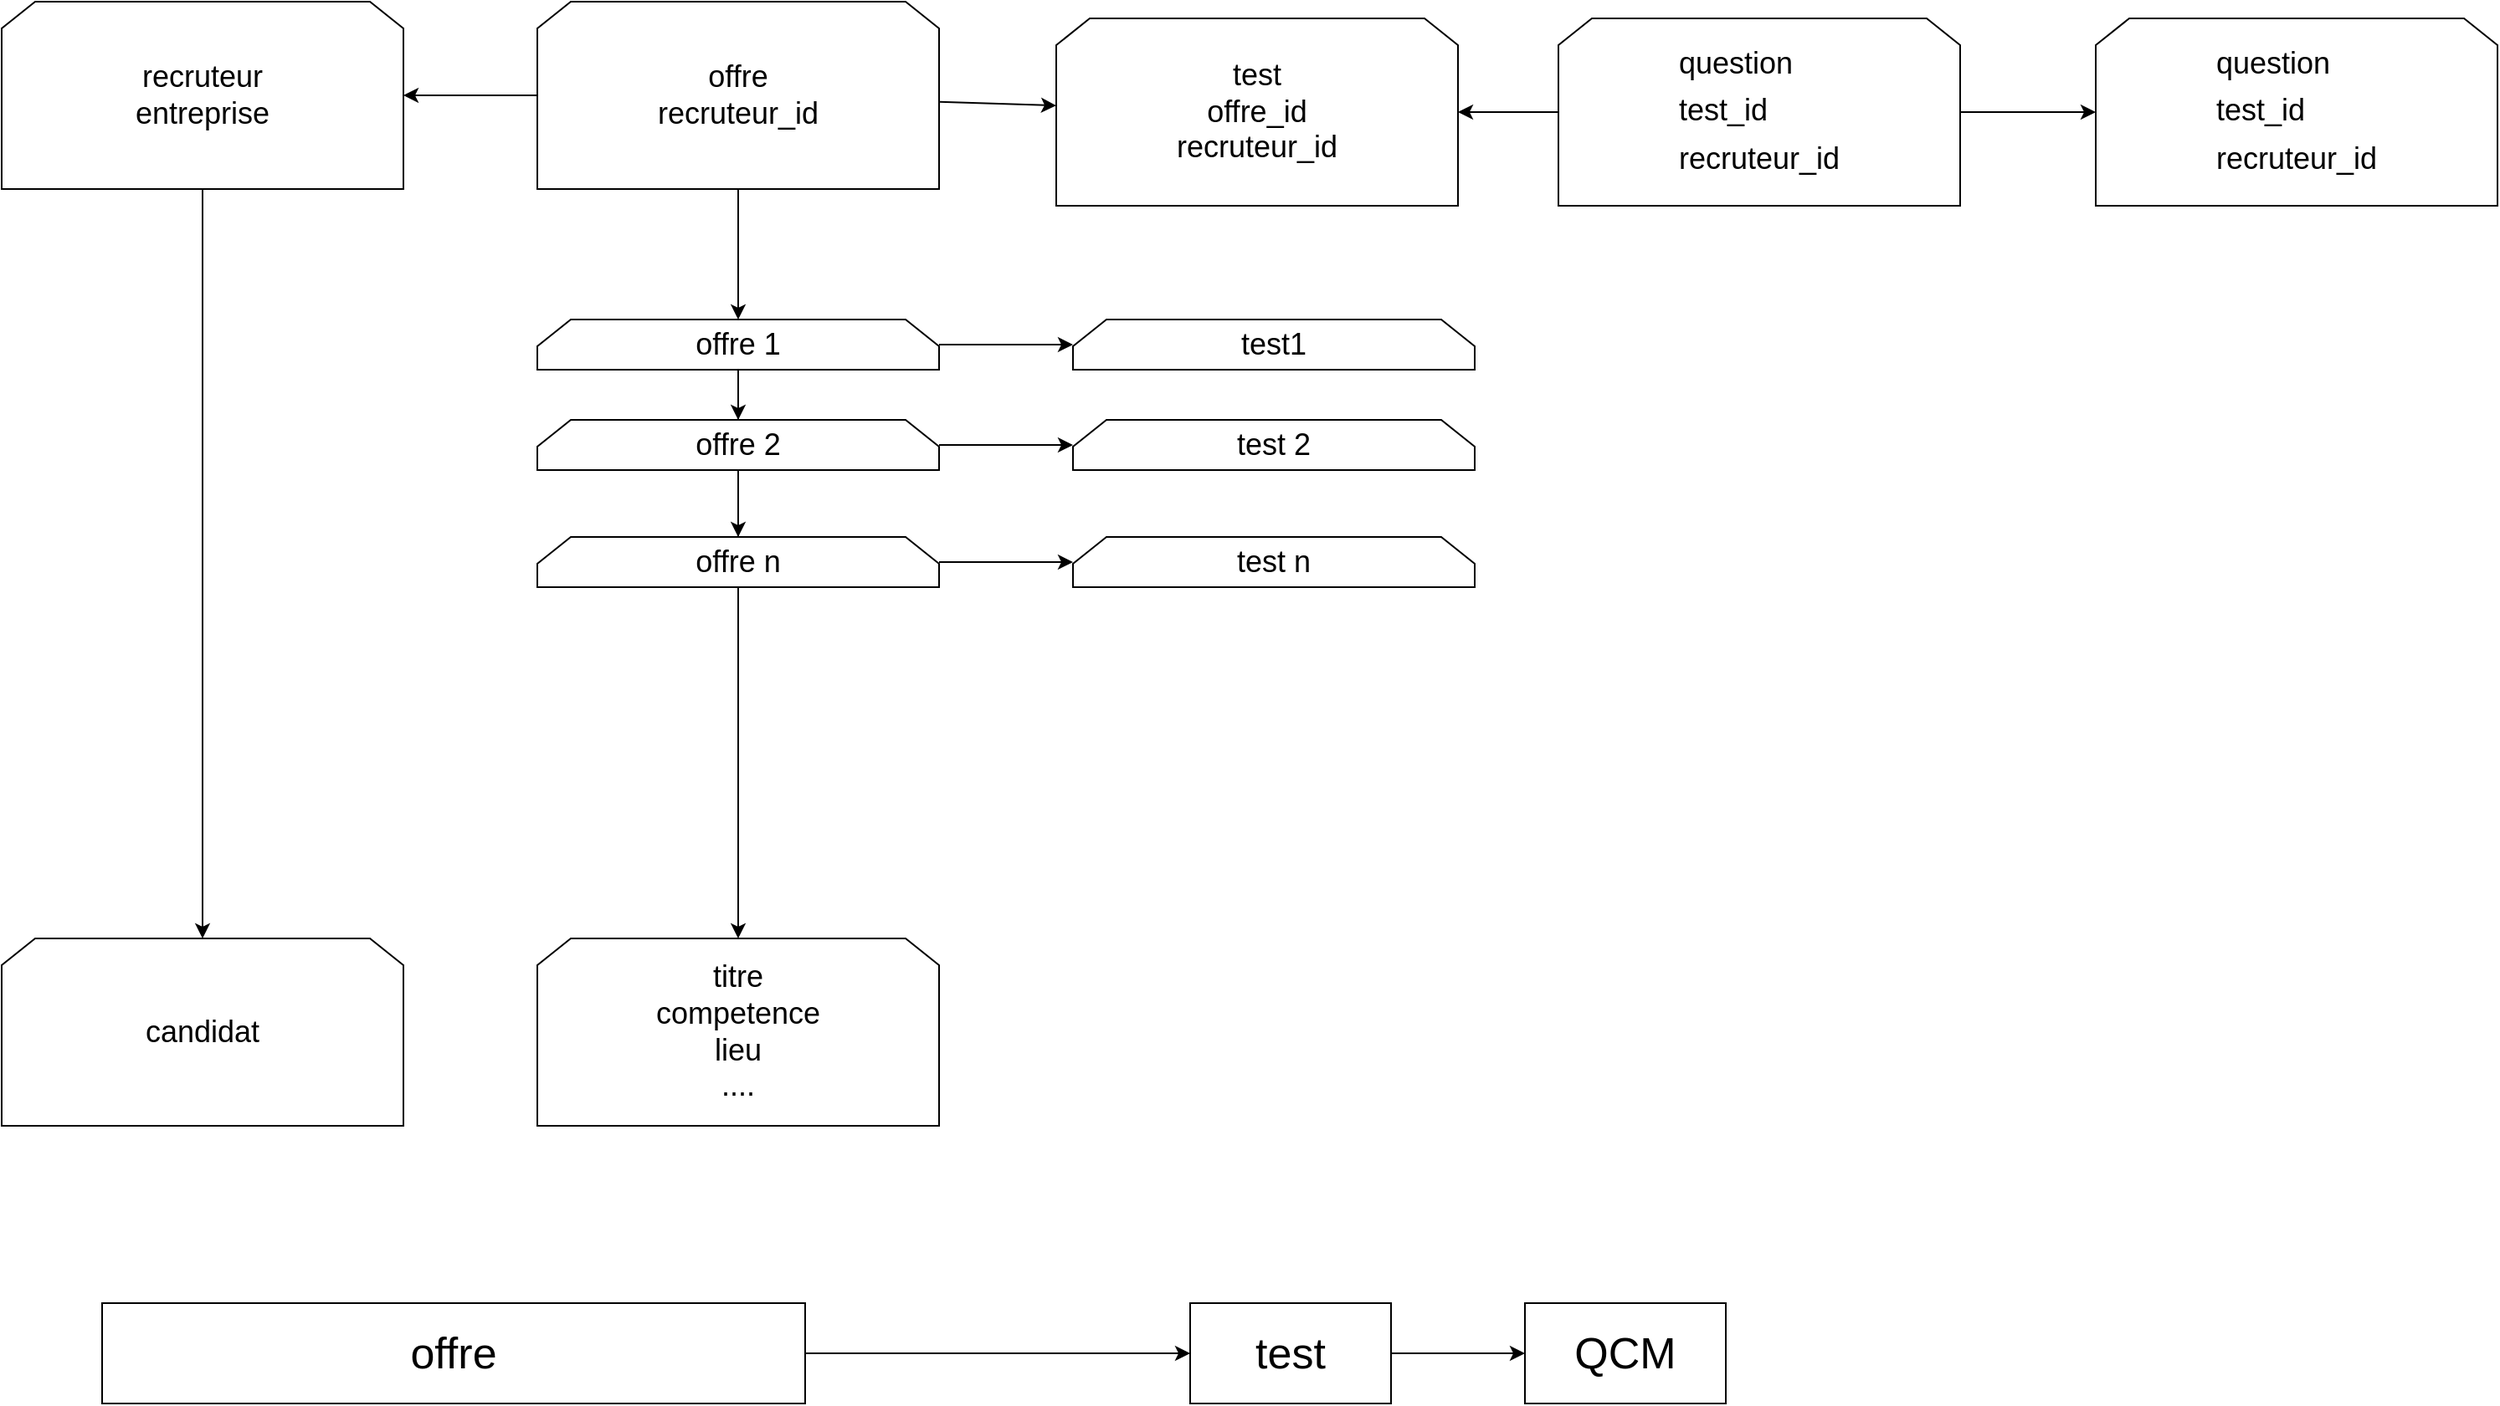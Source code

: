 <mxfile>
    <diagram id="HyHREzNDDFPVZaKYhMut" name="Page-1">
        <mxGraphModel dx="2891" dy="1627" grid="1" gridSize="10" guides="1" tooltips="1" connect="1" arrows="1" fold="1" page="1" pageScale="1" pageWidth="827" pageHeight="1169" math="0" shadow="0">
            <root>
                <mxCell id="0"/>
                <mxCell id="1" parent="0"/>
                <mxCell id="18" value="" style="edgeStyle=none;html=1;" parent="1" source="9" target="12" edge="1">
                    <mxGeometry relative="1" as="geometry"/>
                </mxCell>
                <mxCell id="20" value="" style="edgeStyle=none;html=1;" parent="1" source="9" target="19" edge="1">
                    <mxGeometry relative="1" as="geometry"/>
                </mxCell>
                <mxCell id="22" value="" style="edgeStyle=none;html=1;" parent="1" source="9" target="21" edge="1">
                    <mxGeometry relative="1" as="geometry"/>
                </mxCell>
                <mxCell id="9" value="&lt;div&gt;&lt;span style=&quot;font-size: 18px;&quot;&gt;offre&lt;/span&gt;&lt;/div&gt;&lt;div&gt;&lt;span style=&quot;font-size: 18px;&quot;&gt;recruteur_id&lt;/span&gt;&lt;/div&gt;" style="shape=loopLimit;whiteSpace=wrap;html=1;" parent="1" vertex="1">
                    <mxGeometry x="310" y="160" width="240" height="112" as="geometry"/>
                </mxCell>
                <mxCell id="13" value="" style="edgeStyle=none;html=1;" parent="1" source="10" target="12" edge="1">
                    <mxGeometry relative="1" as="geometry"/>
                </mxCell>
                <mxCell id="17" value="" style="edgeStyle=none;html=1;" parent="1" source="10" target="16" edge="1">
                    <mxGeometry relative="1" as="geometry"/>
                </mxCell>
                <mxCell id="10" value="&lt;div style=&quot;text-align: left; line-height: 220%;&quot;&gt;&lt;span style=&quot;font-size: 18px;&quot;&gt;question&lt;/span&gt;&lt;/div&gt;&lt;div style=&quot;text-align: left; line-height: 220%;&quot;&gt;&lt;span style=&quot;font-size: 18px;&quot;&gt;test_id&lt;/span&gt;&lt;/div&gt;&lt;div style=&quot;text-align: left; line-height: 220%;&quot;&gt;&lt;span style=&quot;font-size: 18px;&quot;&gt;recruteur_id&lt;/span&gt;&lt;/div&gt;" style="shape=loopLimit;whiteSpace=wrap;html=1;" parent="1" vertex="1">
                    <mxGeometry x="920" y="170" width="240" height="112" as="geometry"/>
                </mxCell>
                <mxCell id="12" value="&lt;span style=&quot;font-size: 18px;&quot;&gt;test&lt;/span&gt;&lt;div&gt;&lt;span style=&quot;font-size: 18px;&quot;&gt;offre_id&lt;/span&gt;&lt;/div&gt;&lt;div&gt;&lt;span style=&quot;font-size: 18px;&quot;&gt;recruteur_id&lt;/span&gt;&lt;/div&gt;" style="shape=loopLimit;whiteSpace=wrap;html=1;" parent="1" vertex="1">
                    <mxGeometry x="620" y="170" width="240" height="112" as="geometry"/>
                </mxCell>
                <mxCell id="16" value="&lt;div style=&quot;text-align: left; line-height: 220%;&quot;&gt;&lt;span style=&quot;font-size: 18px;&quot;&gt;question&lt;/span&gt;&lt;/div&gt;&lt;div style=&quot;text-align: left; line-height: 220%;&quot;&gt;&lt;span style=&quot;font-size: 18px;&quot;&gt;test_id&lt;/span&gt;&lt;/div&gt;&lt;div style=&quot;text-align: left; line-height: 220%;&quot;&gt;&lt;span style=&quot;font-size: 18px;&quot;&gt;recruteur_id&lt;/span&gt;&lt;/div&gt;" style="shape=loopLimit;whiteSpace=wrap;html=1;" parent="1" vertex="1">
                    <mxGeometry x="1241" y="170" width="240" height="112" as="geometry"/>
                </mxCell>
                <mxCell id="24" value="" style="edgeStyle=none;html=1;" parent="1" source="19" target="23" edge="1">
                    <mxGeometry relative="1" as="geometry"/>
                </mxCell>
                <mxCell id="19" value="&lt;div&gt;&lt;span style=&quot;font-size: 18px;&quot;&gt;recruteur&lt;/span&gt;&lt;/div&gt;&lt;div&gt;&lt;span style=&quot;font-size: 18px;&quot;&gt;entreprise&lt;/span&gt;&lt;/div&gt;" style="shape=loopLimit;whiteSpace=wrap;html=1;" parent="1" vertex="1">
                    <mxGeometry x="-10" y="160" width="240" height="112" as="geometry"/>
                </mxCell>
                <mxCell id="26" value="" style="edgeStyle=none;html=1;" parent="1" source="21" target="25" edge="1">
                    <mxGeometry relative="1" as="geometry"/>
                </mxCell>
                <mxCell id="28" value="" style="edgeStyle=none;html=1;" parent="1" source="21" target="27" edge="1">
                    <mxGeometry relative="1" as="geometry"/>
                </mxCell>
                <mxCell id="30" value="" style="edgeStyle=none;html=1;" parent="1" source="21" target="29" edge="1">
                    <mxGeometry relative="1" as="geometry"/>
                </mxCell>
                <mxCell id="21" value="&lt;div&gt;&lt;span style=&quot;font-size: 18px;&quot;&gt;offre 1&lt;/span&gt;&lt;/div&gt;" style="shape=loopLimit;whiteSpace=wrap;html=1;" parent="1" vertex="1">
                    <mxGeometry x="310" y="350" width="240" height="30" as="geometry"/>
                </mxCell>
                <mxCell id="23" value="&lt;div&gt;&lt;span style=&quot;font-size: 18px;&quot;&gt;candidat&lt;/span&gt;&lt;/div&gt;" style="shape=loopLimit;whiteSpace=wrap;html=1;" parent="1" vertex="1">
                    <mxGeometry x="-10" y="720" width="240" height="112" as="geometry"/>
                </mxCell>
                <mxCell id="25" value="&lt;div&gt;&lt;span style=&quot;font-size: 18px;&quot;&gt;titre&lt;/span&gt;&lt;/div&gt;&lt;div&gt;&lt;span style=&quot;font-size: 18px;&quot;&gt;competence&lt;/span&gt;&lt;/div&gt;&lt;div&gt;&lt;span style=&quot;font-size: 18px;&quot;&gt;lieu&lt;/span&gt;&lt;/div&gt;&lt;div&gt;&lt;span style=&quot;font-size: 18px;&quot;&gt;....&lt;/span&gt;&lt;/div&gt;" style="shape=loopLimit;whiteSpace=wrap;html=1;" parent="1" vertex="1">
                    <mxGeometry x="310" y="720" width="240" height="112" as="geometry"/>
                </mxCell>
                <mxCell id="32" value="" style="edgeStyle=none;html=1;" parent="1" source="27" target="31" edge="1">
                    <mxGeometry relative="1" as="geometry"/>
                </mxCell>
                <mxCell id="34" value="" style="edgeStyle=none;html=1;" parent="1" source="27" target="33" edge="1">
                    <mxGeometry relative="1" as="geometry"/>
                </mxCell>
                <mxCell id="27" value="&lt;div&gt;&lt;span style=&quot;font-size: 18px;&quot;&gt;offre 2&lt;/span&gt;&lt;/div&gt;" style="shape=loopLimit;whiteSpace=wrap;html=1;" parent="1" vertex="1">
                    <mxGeometry x="310" y="410" width="240" height="30" as="geometry"/>
                </mxCell>
                <mxCell id="29" value="&lt;div&gt;&lt;span style=&quot;font-size: 18px;&quot;&gt;test1&lt;/span&gt;&lt;/div&gt;" style="shape=loopLimit;whiteSpace=wrap;html=1;" parent="1" vertex="1">
                    <mxGeometry x="630" y="350" width="240" height="30" as="geometry"/>
                </mxCell>
                <mxCell id="31" value="&lt;div&gt;&lt;span style=&quot;font-size: 18px;&quot;&gt;test 2&lt;/span&gt;&lt;/div&gt;" style="shape=loopLimit;whiteSpace=wrap;html=1;" parent="1" vertex="1">
                    <mxGeometry x="630" y="410" width="240" height="30" as="geometry"/>
                </mxCell>
                <mxCell id="36" value="" style="edgeStyle=none;html=1;" parent="1" source="33" target="35" edge="1">
                    <mxGeometry relative="1" as="geometry"/>
                </mxCell>
                <mxCell id="33" value="&lt;div&gt;&lt;span style=&quot;font-size: 18px;&quot;&gt;offre n&lt;/span&gt;&lt;/div&gt;" style="shape=loopLimit;whiteSpace=wrap;html=1;" parent="1" vertex="1">
                    <mxGeometry x="310" y="480" width="240" height="30" as="geometry"/>
                </mxCell>
                <mxCell id="35" value="&lt;div&gt;&lt;span style=&quot;font-size: 18px;&quot;&gt;test n&lt;/span&gt;&lt;/div&gt;" style="shape=loopLimit;whiteSpace=wrap;html=1;" parent="1" vertex="1">
                    <mxGeometry x="630" y="480" width="240" height="30" as="geometry"/>
                </mxCell>
                <mxCell id="40" value="" style="edgeStyle=none;html=1;" edge="1" parent="1" source="37" target="39">
                    <mxGeometry relative="1" as="geometry"/>
                </mxCell>
                <mxCell id="37" value="&lt;font style=&quot;font-size: 26px;&quot;&gt;offre&lt;/font&gt;" style="whiteSpace=wrap;html=1;" vertex="1" parent="1">
                    <mxGeometry x="50" y="938" width="420" height="60" as="geometry"/>
                </mxCell>
                <mxCell id="42" value="" style="edgeStyle=none;html=1;" edge="1" parent="1" source="39" target="41">
                    <mxGeometry relative="1" as="geometry"/>
                </mxCell>
                <mxCell id="39" value="&lt;font style=&quot;font-size: 26px;&quot;&gt;test&lt;/font&gt;" style="whiteSpace=wrap;html=1;" vertex="1" parent="1">
                    <mxGeometry x="700" y="938" width="120" height="60" as="geometry"/>
                </mxCell>
                <mxCell id="41" value="&lt;font style=&quot;font-size: 26px;&quot;&gt;QCM&lt;/font&gt;" style="whiteSpace=wrap;html=1;" vertex="1" parent="1">
                    <mxGeometry x="900" y="938" width="120" height="60" as="geometry"/>
                </mxCell>
            </root>
        </mxGraphModel>
    </diagram>
</mxfile>